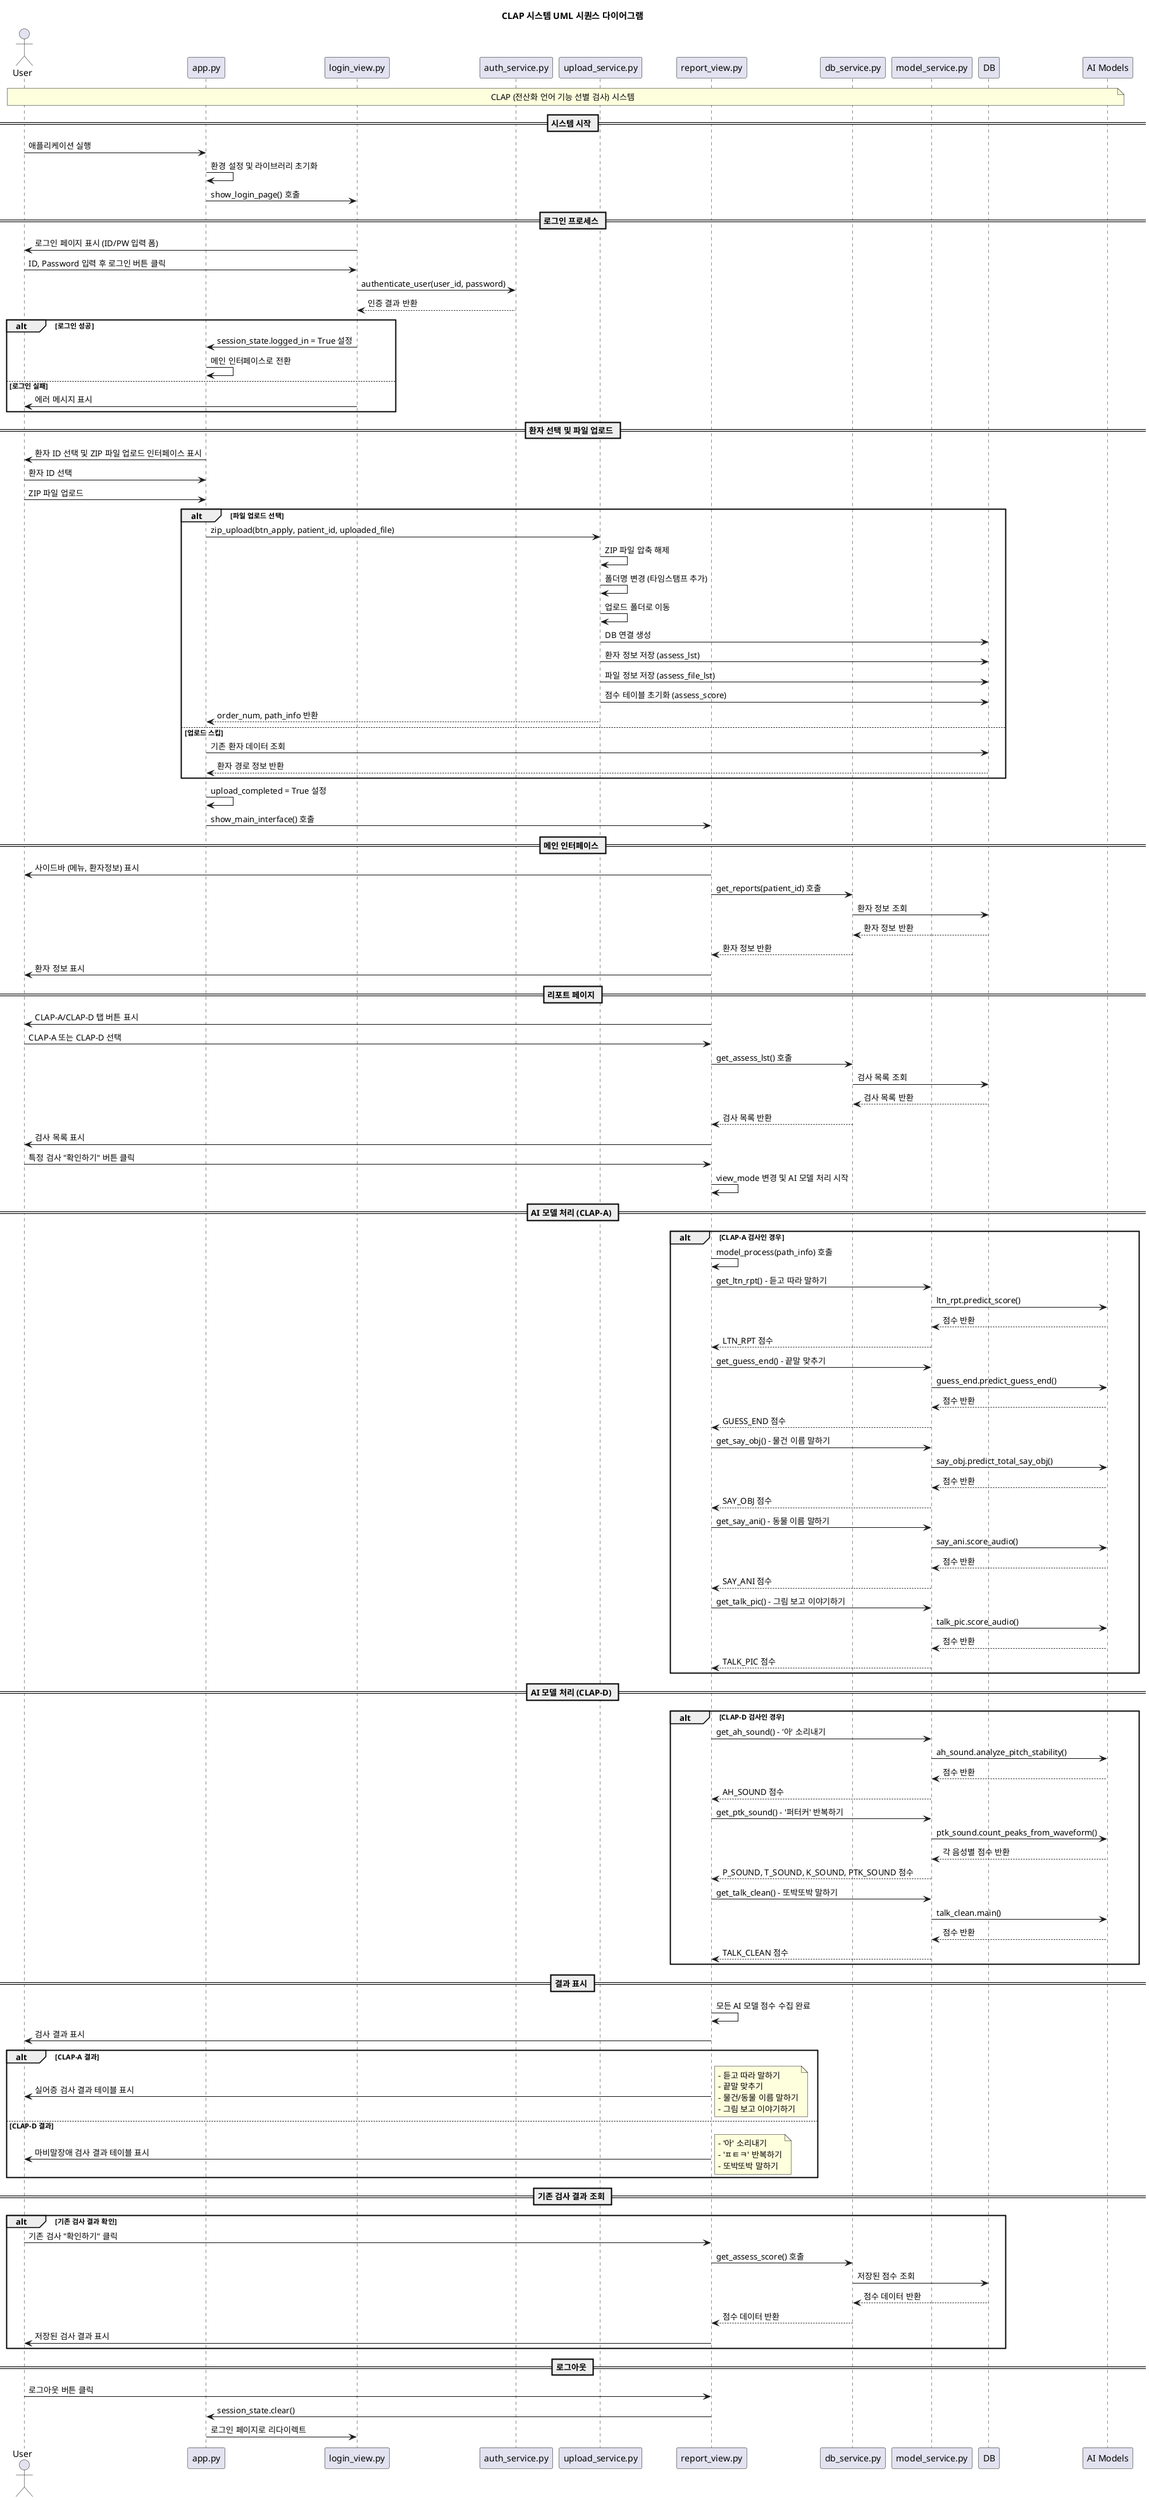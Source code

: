 @startuml
title CLAP 시스템 UML 시퀀스 다이어그램

actor User as u
participant "app.py" as app
participant "login_view.py" as login
participant "auth_service.py" as auth
participant "upload_service.py" as upload
participant "report_view.py" as report
participant "db_service.py" as db
participant "model_service.py" as model
participant "DB" as database
participant "AI Models" as aimodels

note over u, aimodels : CLAP (전산화 언어 기능 선별 검사) 시스템

== 시스템 시작 ==
u -> app : 애플리케이션 실행
app -> app : 환경 설정 및 라이브러리 초기화
app -> login : show_login_page() 호출

== 로그인 프로세스 ==
login -> u : 로그인 페이지 표시 (ID/PW 입력 폼)
u -> login : ID, Password 입력 후 로그인 버튼 클릭
login -> auth : authenticate_user(user_id, password)
auth --> login : 인증 결과 반환
alt 로그인 성공
    login -> app : session_state.logged_in = True 설정
    app -> app : 메인 인터페이스로 전환
else 로그인 실패
    login -> u : 에러 메시지 표시
end

== 환자 선택 및 파일 업로드 ==
app -> u : 환자 ID 선택 및 ZIP 파일 업로드 인터페이스 표시
u -> app : 환자 ID 선택
u -> app : ZIP 파일 업로드

alt 파일 업로드 선택
    app -> upload : zip_upload(btn_apply, patient_id, uploaded_file)
    upload -> upload : ZIP 파일 압축 해제
    upload -> upload : 폴더명 변경 (타임스탬프 추가)
    upload -> upload : 업로드 폴더로 이동
    upload -> database : DB 연결 생성
    upload -> database : 환자 정보 저장 (assess_lst)
    upload -> database : 파일 정보 저장 (assess_file_lst)
    upload -> database : 점수 테이블 초기화 (assess_score)
    upload --> app : order_num, path_info 반환
else 업로드 스킵
    app -> database : 기존 환자 데이터 조회
    database --> app : 환자 경로 정보 반환
end

app -> app : upload_completed = True 설정
app -> report : show_main_interface() 호출

== 메인 인터페이스 ==
report -> u : 사이드바 (메뉴, 환자정보) 표시
report -> db : get_reports(patient_id) 호출
db -> database : 환자 정보 조회
database --> db : 환자 정보 반환
db --> report : 환자 정보 반환
report -> u : 환자 정보 표시

== 리포트 페이지 ==
report -> u : CLAP-A/CLAP-D 탭 버튼 표시
u -> report : CLAP-A 또는 CLAP-D 선택
report -> db : get_assess_lst() 호출
db -> database : 검사 목록 조회
database --> db : 검사 목록 반환
db --> report : 검사 목록 반환
report -> u : 검사 목록 표시

u -> report : 특정 검사 "확인하기" 버튼 클릭
report -> report : view_mode 변경 및 AI 모델 처리 시작

== AI 모델 처리 (CLAP-A) ==
alt CLAP-A 검사인 경우
    report -> report : model_process(path_info) 호출
    report -> model : get_ltn_rpt() - 듣고 따라 말하기
    model -> aimodels : ltn_rpt.predict_score()
    aimodels --> model : 점수 반환
    model --> report : LTN_RPT 점수
    
    report -> model : get_guess_end() - 끝말 맞추기
    model -> aimodels : guess_end.predict_guess_end()
    aimodels --> model : 점수 반환
    model --> report : GUESS_END 점수
    
    report -> model : get_say_obj() - 물건 이름 말하기
    model -> aimodels : say_obj.predict_total_say_obj()
    aimodels --> model : 점수 반환
    model --> report : SAY_OBJ 점수
    
    report -> model : get_say_ani() - 동물 이름 말하기
    model -> aimodels : say_ani.score_audio()
    aimodels --> model : 점수 반환
    model --> report : SAY_ANI 점수
    
    report -> model : get_talk_pic() - 그림 보고 이야기하기
    model -> aimodels : talk_pic.score_audio()
    aimodels --> model : 점수 반환
    model --> report : TALK_PIC 점수
end

== AI 모델 처리 (CLAP-D) ==
alt CLAP-D 검사인 경우
    report -> model : get_ah_sound() - '아' 소리내기
    model -> aimodels : ah_sound.analyze_pitch_stability()
    aimodels --> model : 점수 반환
    model --> report : AH_SOUND 점수
    
    report -> model : get_ptk_sound() - '퍼터커' 반복하기
    model -> aimodels : ptk_sound.count_peaks_from_waveform()
    aimodels --> model : 각 음성별 점수 반환
    model --> report : P_SOUND, T_SOUND, K_SOUND, PTK_SOUND 점수
    
    report -> model : get_talk_clean() - 또박또박 말하기
    model -> aimodels : talk_clean.main()
    aimodels --> model : 점수 반환
    model --> report : TALK_CLEAN 점수
end

== 결과 표시 ==
report -> report : 모든 AI 모델 점수 수집 완료
report -> u : 검사 결과 표시

alt CLAP-A 결과
    report -> u : 실어증 검사 결과 테이블 표시
    note right : - 듣고 따라 말하기\n- 끝말 맞추기\n- 물건/동물 이름 말하기\n- 그림 보고 이야기하기
else CLAP-D 결과
    report -> u : 마비말장애 검사 결과 테이블 표시
    note right : - '아' 소리내기\n- 'ㅍㅌㅋ' 반복하기\n- 또박또박 말하기
end

== 기존 검사 결과 조회 ==
alt 기존 검사 결과 확인
    u -> report : 기존 검사 "확인하기" 클릭
    report -> db : get_assess_score() 호출
    db -> database : 저장된 점수 조회
    database --> db : 점수 데이터 반환
    db --> report : 점수 데이터 반환
    report -> u : 저장된 검사 결과 표시
end

== 로그아웃 ==
u -> report : 로그아웃 버튼 클릭
report -> app : session_state.clear()
app -> login : 로그인 페이지로 리다이렉트

@enduml